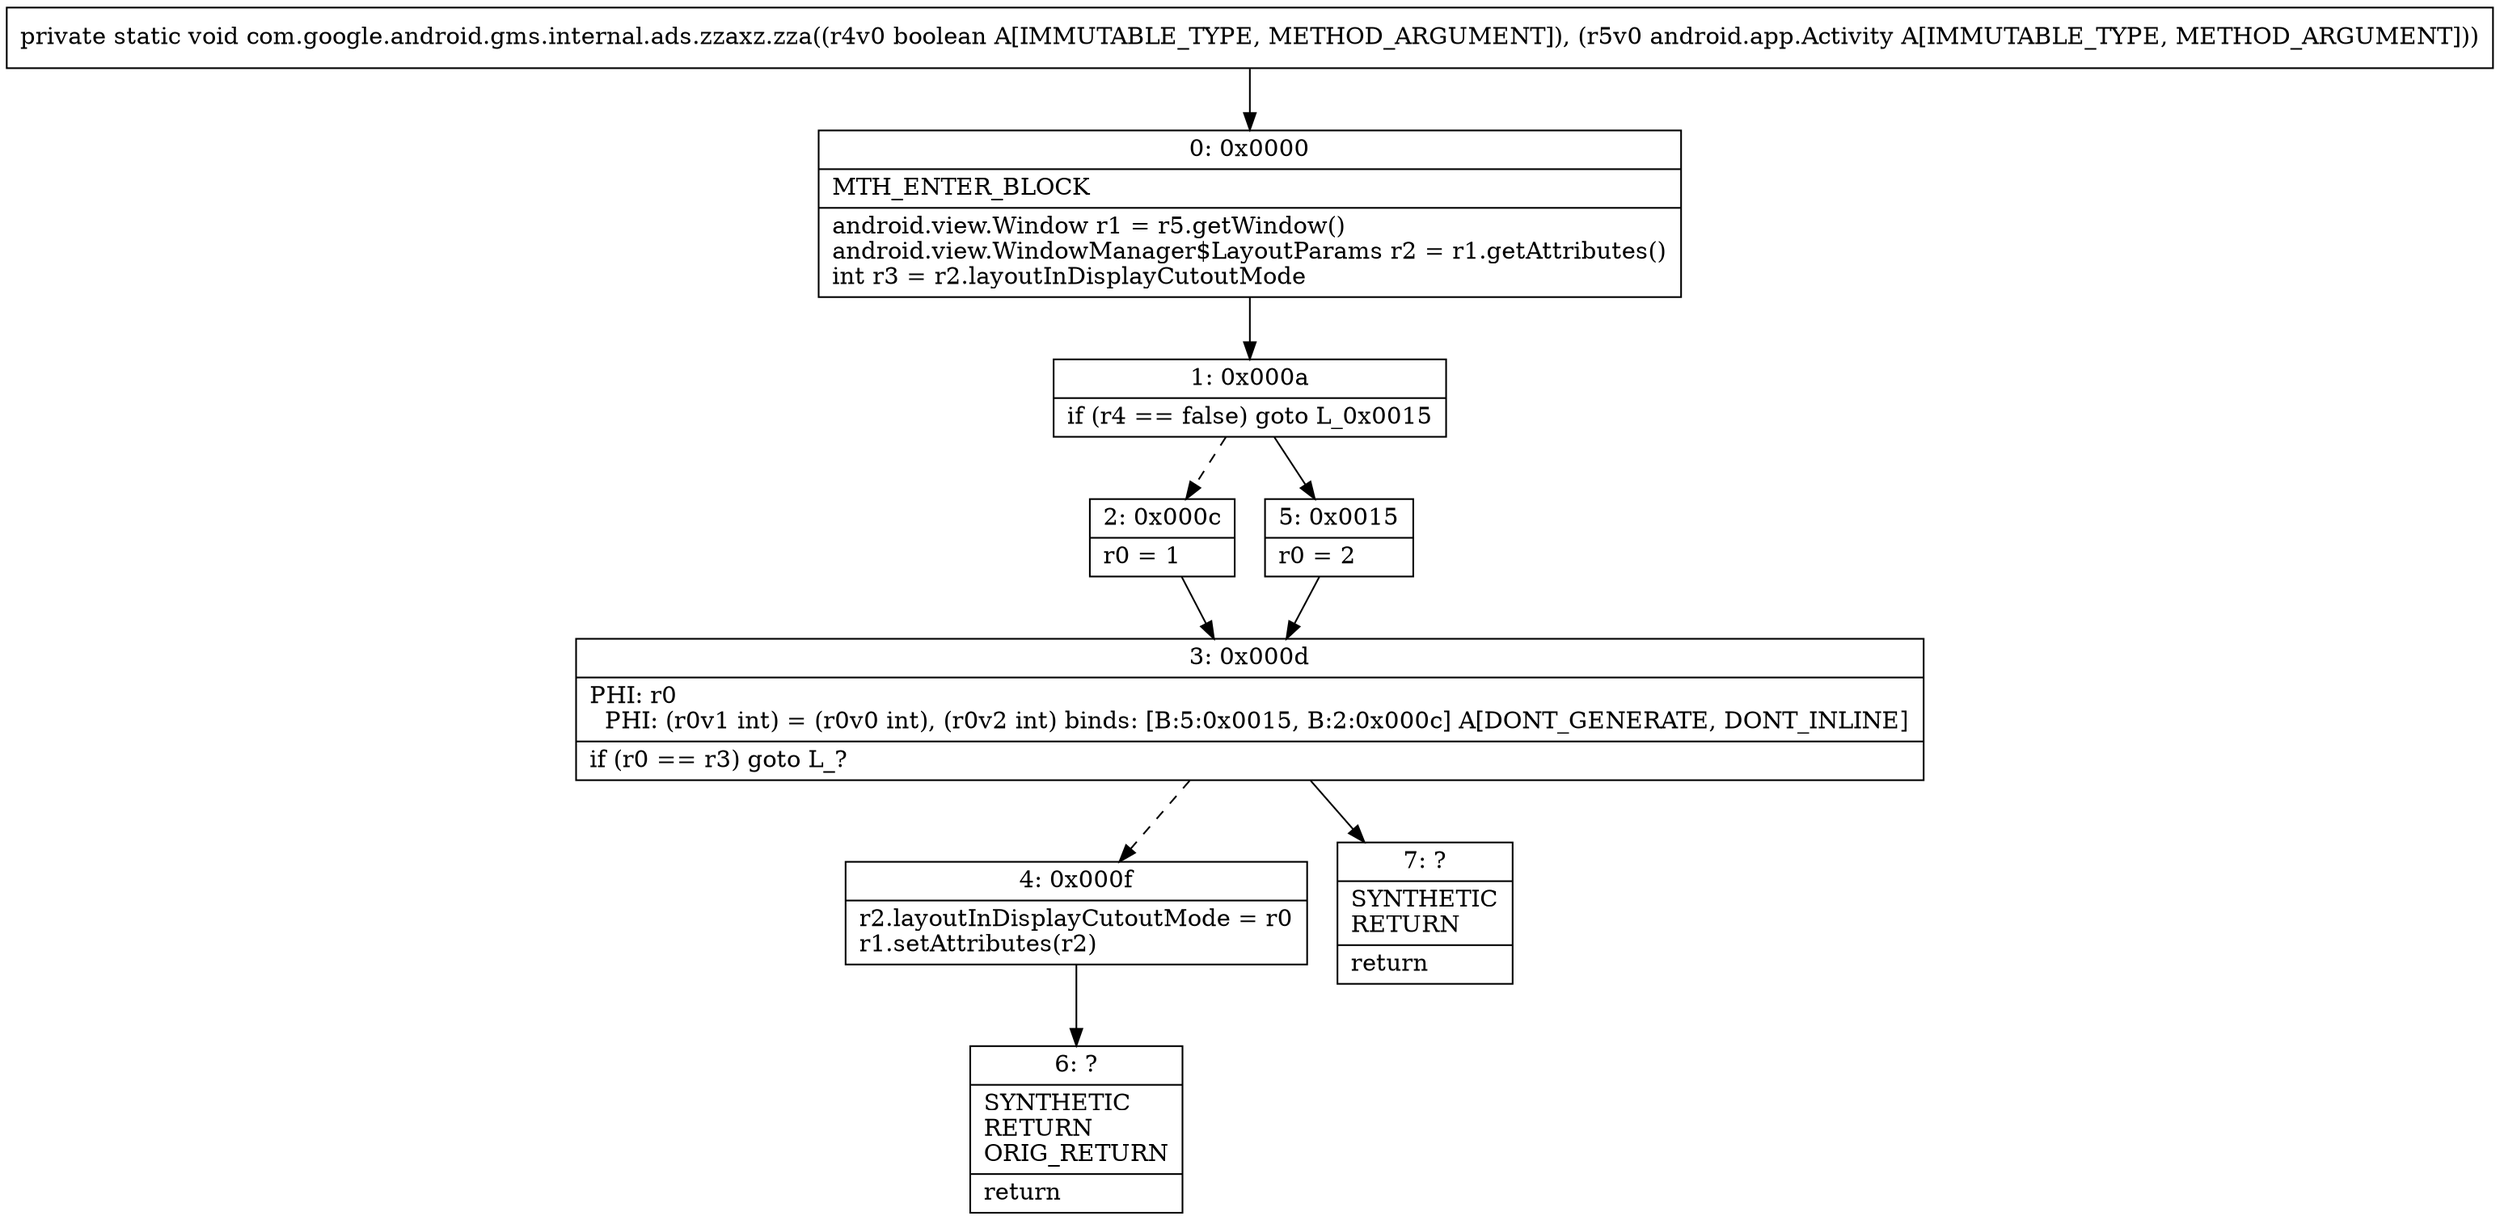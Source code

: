 digraph "CFG forcom.google.android.gms.internal.ads.zzaxz.zza(ZLandroid\/app\/Activity;)V" {
Node_0 [shape=record,label="{0\:\ 0x0000|MTH_ENTER_BLOCK\l|android.view.Window r1 = r5.getWindow()\landroid.view.WindowManager$LayoutParams r2 = r1.getAttributes()\lint r3 = r2.layoutInDisplayCutoutMode\l}"];
Node_1 [shape=record,label="{1\:\ 0x000a|if (r4 == false) goto L_0x0015\l}"];
Node_2 [shape=record,label="{2\:\ 0x000c|r0 = 1\l}"];
Node_3 [shape=record,label="{3\:\ 0x000d|PHI: r0 \l  PHI: (r0v1 int) = (r0v0 int), (r0v2 int) binds: [B:5:0x0015, B:2:0x000c] A[DONT_GENERATE, DONT_INLINE]\l|if (r0 == r3) goto L_?\l}"];
Node_4 [shape=record,label="{4\:\ 0x000f|r2.layoutInDisplayCutoutMode = r0\lr1.setAttributes(r2)\l}"];
Node_5 [shape=record,label="{5\:\ 0x0015|r0 = 2\l}"];
Node_6 [shape=record,label="{6\:\ ?|SYNTHETIC\lRETURN\lORIG_RETURN\l|return\l}"];
Node_7 [shape=record,label="{7\:\ ?|SYNTHETIC\lRETURN\l|return\l}"];
MethodNode[shape=record,label="{private static void com.google.android.gms.internal.ads.zzaxz.zza((r4v0 boolean A[IMMUTABLE_TYPE, METHOD_ARGUMENT]), (r5v0 android.app.Activity A[IMMUTABLE_TYPE, METHOD_ARGUMENT])) }"];
MethodNode -> Node_0;
Node_0 -> Node_1;
Node_1 -> Node_2[style=dashed];
Node_1 -> Node_5;
Node_2 -> Node_3;
Node_3 -> Node_4[style=dashed];
Node_3 -> Node_7;
Node_4 -> Node_6;
Node_5 -> Node_3;
}

